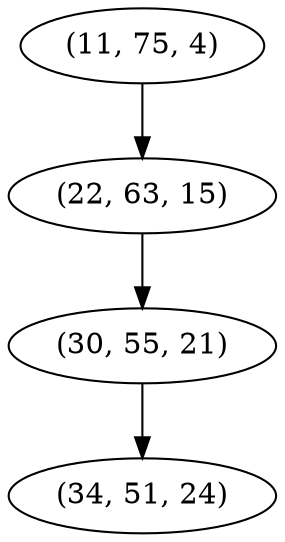 digraph tree {
    "(11, 75, 4)";
    "(22, 63, 15)";
    "(30, 55, 21)";
    "(34, 51, 24)";
    "(11, 75, 4)" -> "(22, 63, 15)";
    "(22, 63, 15)" -> "(30, 55, 21)";
    "(30, 55, 21)" -> "(34, 51, 24)";
}
